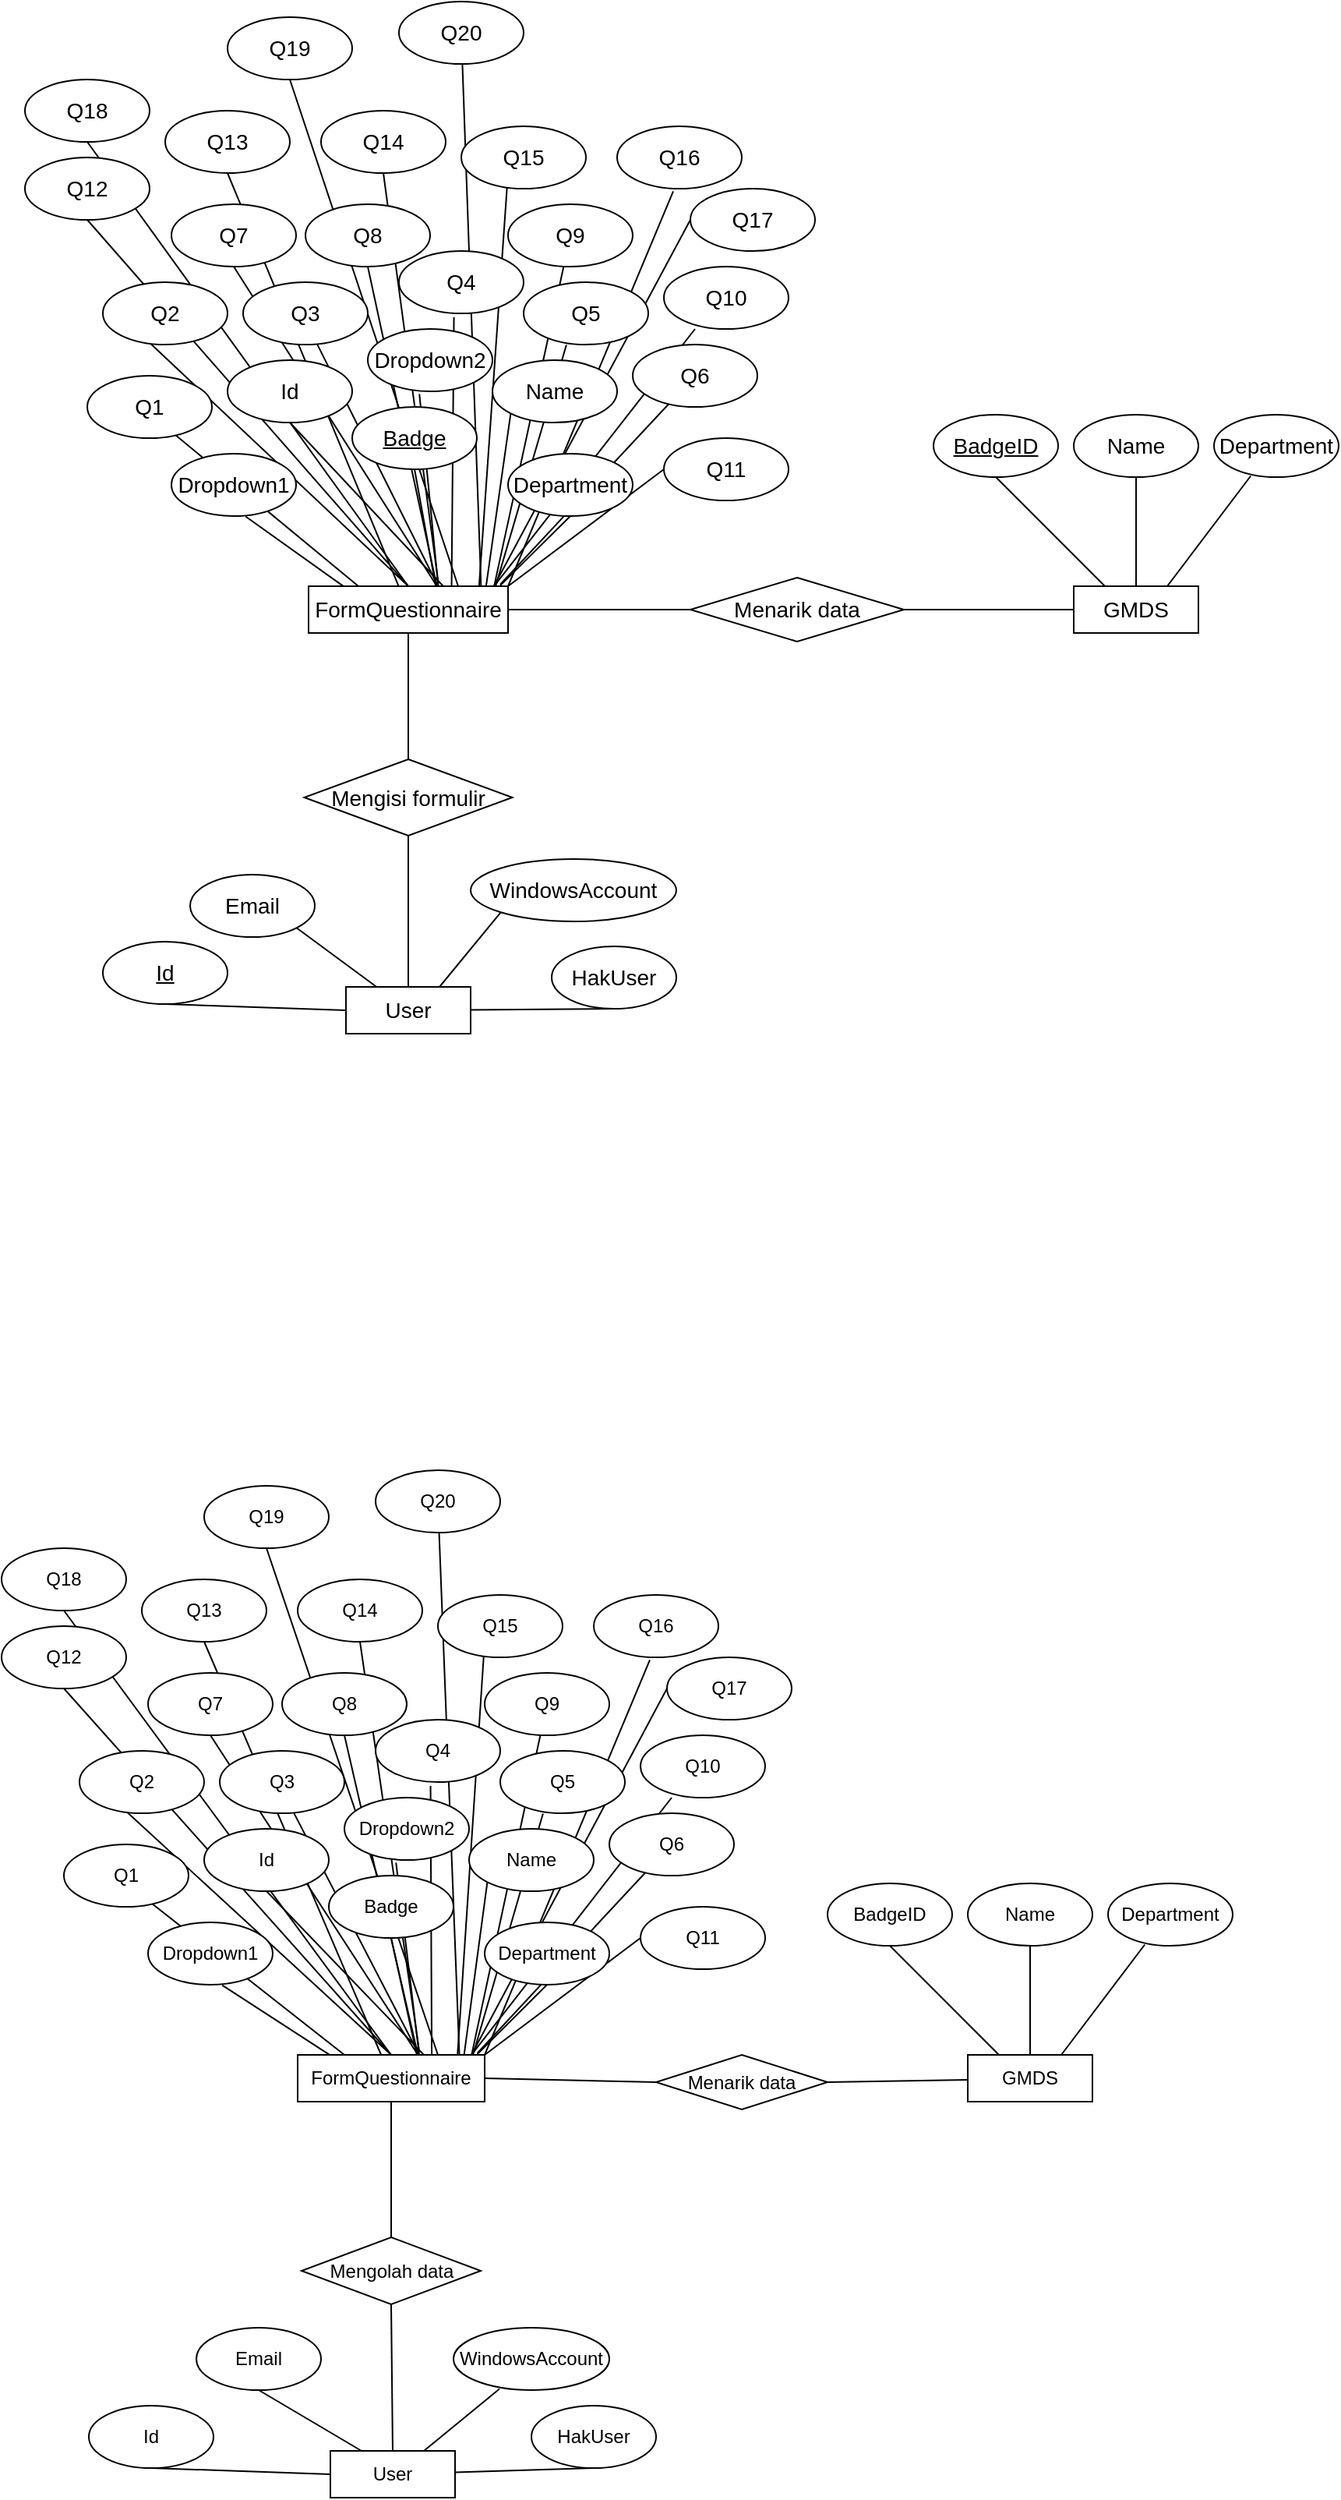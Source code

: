 <mxfile version="20.2.0" type="github"><diagram id="2BpuVQ9tPCK1gl49anqS" name="Page-1"><mxGraphModel dx="920" dy="764" grid="0" gridSize="10" guides="1" tooltips="1" connect="1" arrows="1" fold="1" page="0" pageScale="1" pageWidth="1169" pageHeight="827" background="#ffffff" math="0" shadow="0"><root><mxCell id="0"/><mxCell id="1" parent="0"/><mxCell id="6LsR8xv4Y1xSTp8uO4PH-28" value="Q9" style="ellipse;whiteSpace=wrap;html=1;fontSize=14;" parent="1" vertex="1"><mxGeometry x="470" y="250" width="80" height="40" as="geometry"/></mxCell><mxCell id="6LsR8xv4Y1xSTp8uO4PH-29" value="Q10" style="ellipse;whiteSpace=wrap;html=1;fontSize=14;" parent="1" vertex="1"><mxGeometry x="570" y="290" width="80" height="40" as="geometry"/></mxCell><mxCell id="6LsR8xv4Y1xSTp8uO4PH-30" value="Q13" style="ellipse;whiteSpace=wrap;html=1;fontSize=14;" parent="1" vertex="1"><mxGeometry x="250" y="190" width="80" height="40" as="geometry"/></mxCell><mxCell id="6LsR8xv4Y1xSTp8uO4PH-31" value="Q14" style="ellipse;whiteSpace=wrap;html=1;fontSize=14;" parent="1" vertex="1"><mxGeometry x="350" y="190" width="80" height="40" as="geometry"/></mxCell><mxCell id="6LsR8xv4Y1xSTp8uO4PH-32" value="Q17" style="ellipse;whiteSpace=wrap;html=1;fontSize=14;" parent="1" vertex="1"><mxGeometry x="587" y="240" width="80" height="40" as="geometry"/></mxCell><mxCell id="6LsR8xv4Y1xSTp8uO4PH-33" value="Q18" style="ellipse;whiteSpace=wrap;html=1;fontSize=14;" parent="1" vertex="1"><mxGeometry x="160" y="170" width="80" height="40" as="geometry"/></mxCell><mxCell id="6LsR8xv4Y1xSTp8uO4PH-35" value="Q16" style="ellipse;whiteSpace=wrap;html=1;fontSize=14;" parent="1" vertex="1"><mxGeometry x="540" y="200" width="80" height="40" as="geometry"/></mxCell><mxCell id="6LsR8xv4Y1xSTp8uO4PH-36" value="Q11" style="ellipse;whiteSpace=wrap;html=1;fontSize=14;" parent="1" vertex="1"><mxGeometry x="570" y="400" width="80" height="40" as="geometry"/></mxCell><mxCell id="6LsR8xv4Y1xSTp8uO4PH-38" value="Q19" style="ellipse;whiteSpace=wrap;html=1;fontSize=14;" parent="1" vertex="1"><mxGeometry x="290" y="130" width="80" height="40" as="geometry"/></mxCell><mxCell id="6LsR8xv4Y1xSTp8uO4PH-39" value="Q20" style="ellipse;whiteSpace=wrap;html=1;fontSize=14;" parent="1" vertex="1"><mxGeometry x="400" y="120" width="80" height="40" as="geometry"/></mxCell><mxCell id="6LsR8xv4Y1xSTp8uO4PH-1" value="GMDS" style="rounded=0;whiteSpace=wrap;html=1;fontSize=14;" parent="1" vertex="1"><mxGeometry x="833" y="495" width="80" height="30" as="geometry"/></mxCell><mxCell id="6LsR8xv4Y1xSTp8uO4PH-3" value="Name" style="ellipse;whiteSpace=wrap;html=1;fontSize=14;" parent="1" vertex="1"><mxGeometry x="833" y="385" width="80" height="40" as="geometry"/></mxCell><mxCell id="6LsR8xv4Y1xSTp8uO4PH-46" value="" style="endArrow=none;html=1;rounded=0;exitX=0.25;exitY=0;exitDx=0;exitDy=0;entryX=0.5;entryY=1;entryDx=0;entryDy=0;fontSize=14;" parent="1" source="6LsR8xv4Y1xSTp8uO4PH-1" target="6LsR8xv4Y1xSTp8uO4PH-2" edge="1"><mxGeometry width="50" height="50" relative="1" as="geometry"><mxPoint x="973" y="645" as="sourcePoint"/><mxPoint x="1023" y="595" as="targetPoint"/></mxGeometry></mxCell><mxCell id="6LsR8xv4Y1xSTp8uO4PH-47" value="" style="endArrow=none;html=1;rounded=0;exitX=0.5;exitY=0;exitDx=0;exitDy=0;fontSize=14;entryX=0.5;entryY=1;entryDx=0;entryDy=0;" parent="1" source="6LsR8xv4Y1xSTp8uO4PH-1" edge="1" target="6LsR8xv4Y1xSTp8uO4PH-3"><mxGeometry width="50" height="50" relative="1" as="geometry"><mxPoint x="863" y="505.0" as="sourcePoint"/><mxPoint x="873" y="425" as="targetPoint"/></mxGeometry></mxCell><mxCell id="6LsR8xv4Y1xSTp8uO4PH-48" value="" style="endArrow=none;html=1;rounded=0;entryX=0.295;entryY=0.981;entryDx=0;entryDy=0;entryPerimeter=0;exitX=0.75;exitY=0;exitDx=0;exitDy=0;fontSize=14;" parent="1" source="6LsR8xv4Y1xSTp8uO4PH-1" target="6LsR8xv4Y1xSTp8uO4PH-4" edge="1"><mxGeometry width="50" height="50" relative="1" as="geometry"><mxPoint x="903" y="475" as="sourcePoint"/><mxPoint x="883" y="435.0" as="targetPoint"/></mxGeometry></mxCell><mxCell id="6LsR8xv4Y1xSTp8uO4PH-4" value="Department" style="ellipse;whiteSpace=wrap;html=1;fontSize=14;" parent="1" vertex="1"><mxGeometry x="923" y="385" width="80" height="40" as="geometry"/></mxCell><mxCell id="6LsR8xv4Y1xSTp8uO4PH-2" value="BadgeID" style="ellipse;whiteSpace=wrap;html=1;fontStyle=4;fontSize=14;" parent="1" vertex="1"><mxGeometry x="743" y="385" width="80" height="40" as="geometry"/></mxCell><mxCell id="6LsR8xv4Y1xSTp8uO4PH-51" value="" style="endArrow=none;html=1;rounded=0;exitX=0.193;exitY=0.057;exitDx=0;exitDy=0;entryX=0.595;entryY=1.007;entryDx=0;entryDy=0;exitPerimeter=0;entryPerimeter=0;fontSize=14;" parent="1" source="6LsR8xv4Y1xSTp8uO4PH-10" target="6LsR8xv4Y1xSTp8uO4PH-18" edge="1"><mxGeometry width="50" height="50" relative="1" as="geometry"><mxPoint x="310" y="510" as="sourcePoint"/><mxPoint x="310" y="440" as="targetPoint"/></mxGeometry></mxCell><mxCell id="6LsR8xv4Y1xSTp8uO4PH-52" value="" style="endArrow=none;html=1;rounded=0;exitX=0.25;exitY=0;exitDx=0;exitDy=0;entryX=0.709;entryY=0.954;entryDx=0;entryDy=0;entryPerimeter=0;fontSize=14;" parent="1" source="6LsR8xv4Y1xSTp8uO4PH-10" target="6LsR8xv4Y1xSTp8uO4PH-20" edge="1"><mxGeometry width="50" height="50" relative="1" as="geometry"><mxPoint x="330" y="512.5" as="sourcePoint"/><mxPoint x="304" y="460" as="targetPoint"/></mxGeometry></mxCell><mxCell id="6LsR8xv4Y1xSTp8uO4PH-53" value="" style="endArrow=none;html=1;rounded=0;exitX=0.5;exitY=0;exitDx=0;exitDy=0;entryX=0.384;entryY=0.987;entryDx=0;entryDy=0;entryPerimeter=0;fontSize=14;" parent="1" source="6LsR8xv4Y1xSTp8uO4PH-10" target="6LsR8xv4Y1xSTp8uO4PH-21" edge="1"><mxGeometry width="50" height="50" relative="1" as="geometry"><mxPoint x="360" y="505" as="sourcePoint"/><mxPoint x="170" y="340" as="targetPoint"/></mxGeometry></mxCell><mxCell id="6LsR8xv4Y1xSTp8uO4PH-54" value="" style="endArrow=none;html=1;rounded=0;exitX=0.5;exitY=0;exitDx=0;exitDy=0;entryX=0.5;entryY=1;entryDx=0;entryDy=0;fontSize=14;" parent="1" source="6LsR8xv4Y1xSTp8uO4PH-10" target="6LsR8xv4Y1xSTp8uO4PH-40" edge="1"><mxGeometry width="50" height="50" relative="1" as="geometry"><mxPoint x="390" y="505" as="sourcePoint"/><mxPoint x="269.52" y="355.76" as="targetPoint"/></mxGeometry></mxCell><mxCell id="6LsR8xv4Y1xSTp8uO4PH-55" value="" style="endArrow=none;html=1;rounded=0;exitX=0.5;exitY=0;exitDx=0;exitDy=0;entryX=0.5;entryY=1;entryDx=0;entryDy=0;fontSize=14;" parent="1" source="6LsR8xv4Y1xSTp8uO4PH-10" target="6LsR8xv4Y1xSTp8uO4PH-33" edge="1"><mxGeometry width="50" height="50" relative="1" as="geometry"><mxPoint x="390" y="505" as="sourcePoint"/><mxPoint x="210" y="270" as="targetPoint"/></mxGeometry></mxCell><mxCell id="6LsR8xv4Y1xSTp8uO4PH-56" value="" style="endArrow=none;html=1;rounded=0;entryX=0.5;entryY=1;entryDx=0;entryDy=0;exitX=0.679;exitY=0.017;exitDx=0;exitDy=0;exitPerimeter=0;fontSize=14;" parent="1" source="6LsR8xv4Y1xSTp8uO4PH-10" target="6LsR8xv4Y1xSTp8uO4PH-17" edge="1"><mxGeometry width="50" height="50" relative="1" as="geometry"><mxPoint x="400" y="510" as="sourcePoint"/><mxPoint x="220" y="280" as="targetPoint"/></mxGeometry></mxCell><mxCell id="6LsR8xv4Y1xSTp8uO4PH-57" value="" style="endArrow=none;html=1;rounded=0;entryX=0.5;entryY=1;entryDx=0;entryDy=0;exitX=0.644;exitY=0.005;exitDx=0;exitDy=0;exitPerimeter=0;fontSize=14;" parent="1" source="6LsR8xv4Y1xSTp8uO4PH-10" target="6LsR8xv4Y1xSTp8uO4PH-24" edge="1"><mxGeometry width="50" height="50" relative="1" as="geometry"><mxPoint x="409.44" y="504.49" as="sourcePoint"/><mxPoint x="340" y="400" as="targetPoint"/></mxGeometry></mxCell><mxCell id="6LsR8xv4Y1xSTp8uO4PH-58" value="" style="endArrow=none;html=1;rounded=0;entryX=0.5;entryY=1;entryDx=0;entryDy=0;fontSize=14;" parent="1" source="6LsR8xv4Y1xSTp8uO4PH-10" target="6LsR8xv4Y1xSTp8uO4PH-30" edge="1"><mxGeometry width="50" height="50" relative="1" as="geometry"><mxPoint x="430" y="450" as="sourcePoint"/><mxPoint x="304" y="300" as="targetPoint"/></mxGeometry></mxCell><mxCell id="6LsR8xv4Y1xSTp8uO4PH-59" value="" style="endArrow=none;html=1;rounded=0;entryX=0.593;entryY=0.989;entryDx=0;entryDy=0;exitX=0.645;exitY=-0.038;exitDx=0;exitDy=0;exitPerimeter=0;entryPerimeter=0;fontSize=14;" parent="1" source="6LsR8xv4Y1xSTp8uO4PH-10" target="6LsR8xv4Y1xSTp8uO4PH-22" edge="1"><mxGeometry width="50" height="50" relative="1" as="geometry"><mxPoint x="407.28" y="505.15" as="sourcePoint"/><mxPoint x="304.0" y="300" as="targetPoint"/></mxGeometry></mxCell><mxCell id="6LsR8xv4Y1xSTp8uO4PH-60" value="" style="endArrow=none;html=1;rounded=0;entryX=0.5;entryY=1;entryDx=0;entryDy=0;exitX=0.639;exitY=0.033;exitDx=0;exitDy=0;exitPerimeter=0;fontSize=14;" parent="1" source="6LsR8xv4Y1xSTp8uO4PH-10" target="6LsR8xv4Y1xSTp8uO4PH-11" edge="1"><mxGeometry width="50" height="50" relative="1" as="geometry"><mxPoint x="417.28" y="515.15" as="sourcePoint"/><mxPoint x="314.0" y="310" as="targetPoint"/></mxGeometry></mxCell><mxCell id="6LsR8xv4Y1xSTp8uO4PH-61" value="" style="endArrow=none;html=1;rounded=0;entryX=0.414;entryY=1.043;entryDx=0;entryDy=0;exitX=0.651;exitY=0.033;exitDx=0;exitDy=0;exitPerimeter=0;entryPerimeter=0;fontSize=14;" parent="1" source="6LsR8xv4Y1xSTp8uO4PH-10" target="6LsR8xv4Y1xSTp8uO4PH-19" edge="1"><mxGeometry width="50" height="50" relative="1" as="geometry"><mxPoint x="406.68" y="505.99" as="sourcePoint"/><mxPoint x="420" y="430" as="targetPoint"/></mxGeometry></mxCell><mxCell id="6LsR8xv4Y1xSTp8uO4PH-62" value="" style="endArrow=none;html=1;rounded=0;entryX=0.5;entryY=1;entryDx=0;entryDy=0;exitX=0.645;exitY=0.033;exitDx=0;exitDy=0;exitPerimeter=0;fontSize=14;" parent="1" source="6LsR8xv4Y1xSTp8uO4PH-10" target="6LsR8xv4Y1xSTp8uO4PH-25" edge="1"><mxGeometry width="50" height="50" relative="1" as="geometry"><mxPoint x="408.12" y="505.99" as="sourcePoint"/><mxPoint x="423.12" y="381.72" as="targetPoint"/></mxGeometry></mxCell><mxCell id="6LsR8xv4Y1xSTp8uO4PH-63" value="" style="endArrow=none;html=1;rounded=0;entryX=0.5;entryY=1;entryDx=0;entryDy=0;exitX=0.651;exitY=-0.062;exitDx=0;exitDy=0;exitPerimeter=0;fontSize=14;" parent="1" source="6LsR8xv4Y1xSTp8uO4PH-10" target="6LsR8xv4Y1xSTp8uO4PH-31" edge="1"><mxGeometry width="50" height="50" relative="1" as="geometry"><mxPoint x="418.12" y="515.99" as="sourcePoint"/><mxPoint x="433.12" y="391.72" as="targetPoint"/></mxGeometry></mxCell><mxCell id="6LsR8xv4Y1xSTp8uO4PH-64" value="" style="endArrow=none;html=1;rounded=0;entryX=0.5;entryY=1;entryDx=0;entryDy=0;exitX=0.75;exitY=0;exitDx=0;exitDy=0;fontSize=14;" parent="1" source="6LsR8xv4Y1xSTp8uO4PH-10" target="6LsR8xv4Y1xSTp8uO4PH-38" edge="1"><mxGeometry width="50" height="50" relative="1" as="geometry"><mxPoint x="428.12" y="525.99" as="sourcePoint"/><mxPoint x="443.12" y="401.72" as="targetPoint"/></mxGeometry></mxCell><mxCell id="6LsR8xv4Y1xSTp8uO4PH-65" value="" style="endArrow=none;html=1;rounded=0;entryX=0.441;entryY=1.061;entryDx=0;entryDy=0;exitX=0.717;exitY=0.033;exitDx=0;exitDy=0;exitPerimeter=0;entryPerimeter=0;fontSize=14;" parent="1" source="6LsR8xv4Y1xSTp8uO4PH-10" target="6LsR8xv4Y1xSTp8uO4PH-23" edge="1"><mxGeometry width="50" height="50" relative="1" as="geometry"><mxPoint x="438.12" y="535.99" as="sourcePoint"/><mxPoint x="453.12" y="411.72" as="targetPoint"/></mxGeometry></mxCell><mxCell id="6LsR8xv4Y1xSTp8uO4PH-66" value="" style="endArrow=none;html=1;rounded=0;exitX=0.865;exitY=0.033;exitDx=0;exitDy=0;exitPerimeter=0;fontSize=14;" parent="1" source="6LsR8xv4Y1xSTp8uO4PH-10" target="6LsR8xv4Y1xSTp8uO4PH-39" edge="1"><mxGeometry width="50" height="50" relative="1" as="geometry"><mxPoint x="448.12" y="545.99" as="sourcePoint"/><mxPoint x="440" y="160" as="targetPoint"/></mxGeometry></mxCell><mxCell id="6LsR8xv4Y1xSTp8uO4PH-67" value="" style="endArrow=none;html=1;rounded=0;exitX=0.854;exitY=0.057;exitDx=0;exitDy=0;exitPerimeter=0;fontSize=14;" parent="1" source="6LsR8xv4Y1xSTp8uO4PH-10" edge="1"><mxGeometry width="50" height="50" relative="1" as="geometry"><mxPoint x="458.12" y="555.99" as="sourcePoint"/><mxPoint x="470" y="230" as="targetPoint"/></mxGeometry></mxCell><mxCell id="6LsR8xv4Y1xSTp8uO4PH-68" value="" style="endArrow=none;html=1;rounded=0;exitX=0.931;exitY=-0.014;exitDx=0;exitDy=0;exitPerimeter=0;fontSize=14;" parent="1" source="6LsR8xv4Y1xSTp8uO4PH-10" target="6LsR8xv4Y1xSTp8uO4PH-28" edge="1"><mxGeometry width="50" height="50" relative="1" as="geometry"><mxPoint x="468.12" y="565.99" as="sourcePoint"/><mxPoint x="483.12" y="441.72" as="targetPoint"/></mxGeometry></mxCell><mxCell id="6LsR8xv4Y1xSTp8uO4PH-69" value="" style="endArrow=none;html=1;rounded=0;entryX=0.343;entryY=1.007;entryDx=0;entryDy=0;exitX=0.937;exitY=0.01;exitDx=0;exitDy=0;exitPerimeter=0;entryPerimeter=0;fontSize=14;" parent="1" source="6LsR8xv4Y1xSTp8uO4PH-10" target="6LsR8xv4Y1xSTp8uO4PH-26" edge="1"><mxGeometry width="50" height="50" relative="1" as="geometry"><mxPoint x="478.12" y="575.99" as="sourcePoint"/><mxPoint x="493.12" y="451.72" as="targetPoint"/></mxGeometry></mxCell><mxCell id="6LsR8xv4Y1xSTp8uO4PH-70" value="" style="endArrow=none;html=1;rounded=0;exitX=0.889;exitY=0.033;exitDx=0;exitDy=0;exitPerimeter=0;entryX=0;entryY=1;entryDx=0;entryDy=0;fontSize=14;" parent="1" source="6LsR8xv4Y1xSTp8uO4PH-10" target="6LsR8xv4Y1xSTp8uO4PH-12" edge="1"><mxGeometry width="50" height="50" relative="1" as="geometry"><mxPoint x="488.12" y="585.99" as="sourcePoint"/><mxPoint x="480" y="384" as="targetPoint"/></mxGeometry></mxCell><mxCell id="6LsR8xv4Y1xSTp8uO4PH-71" value="" style="endArrow=none;html=1;rounded=0;entryX=0.5;entryY=1;entryDx=0;entryDy=0;exitX=0.961;exitY=-0.014;exitDx=0;exitDy=0;exitPerimeter=0;fontSize=14;" parent="1" source="6LsR8xv4Y1xSTp8uO4PH-10" target="6LsR8xv4Y1xSTp8uO4PH-13" edge="1"><mxGeometry width="50" height="50" relative="1" as="geometry"><mxPoint x="498.12" y="595.99" as="sourcePoint"/><mxPoint x="513.12" y="471.72" as="targetPoint"/></mxGeometry></mxCell><mxCell id="6LsR8xv4Y1xSTp8uO4PH-72" value="" style="endArrow=none;html=1;rounded=0;entryX=0;entryY=0.5;entryDx=0;entryDy=0;exitX=1;exitY=0;exitDx=0;exitDy=0;fontSize=14;" parent="1" source="6LsR8xv4Y1xSTp8uO4PH-10" target="6LsR8xv4Y1xSTp8uO4PH-36" edge="1"><mxGeometry width="50" height="50" relative="1" as="geometry"><mxPoint x="508.12" y="605.99" as="sourcePoint"/><mxPoint x="523.12" y="481.72" as="targetPoint"/></mxGeometry></mxCell><mxCell id="6LsR8xv4Y1xSTp8uO4PH-73" value="" style="endArrow=none;html=1;rounded=0;exitX=0.961;exitY=-0.038;exitDx=0;exitDy=0;exitPerimeter=0;fontSize=14;" parent="1" source="6LsR8xv4Y1xSTp8uO4PH-10" target="6LsR8xv4Y1xSTp8uO4PH-27" edge="1"><mxGeometry width="50" height="50" relative="1" as="geometry"><mxPoint x="518.12" y="615.99" as="sourcePoint"/><mxPoint x="533.12" y="491.72" as="targetPoint"/></mxGeometry></mxCell><mxCell id="6LsR8xv4Y1xSTp8uO4PH-74" value="" style="endArrow=none;html=1;rounded=0;entryX=0.45;entryY=1.043;entryDx=0;entryDy=0;exitX=1;exitY=0;exitDx=0;exitDy=0;entryPerimeter=0;fontSize=14;" parent="1" source="6LsR8xv4Y1xSTp8uO4PH-10" target="6LsR8xv4Y1xSTp8uO4PH-35" edge="1"><mxGeometry width="50" height="50" relative="1" as="geometry"><mxPoint x="528.12" y="625.99" as="sourcePoint"/><mxPoint x="543.12" y="501.72" as="targetPoint"/></mxGeometry></mxCell><mxCell id="6LsR8xv4Y1xSTp8uO4PH-75" value="" style="endArrow=none;html=1;rounded=0;entryX=0.25;entryY=1;entryDx=0;entryDy=0;exitX=0.937;exitY=-0.038;exitDx=0;exitDy=0;entryPerimeter=0;exitPerimeter=0;fontSize=14;" parent="1" source="6LsR8xv4Y1xSTp8uO4PH-10" target="6LsR8xv4Y1xSTp8uO4PH-29" edge="1"><mxGeometry width="50" height="50" relative="1" as="geometry"><mxPoint x="450" y="505" as="sourcePoint"/><mxPoint x="580.0" y="430" as="targetPoint"/></mxGeometry></mxCell><mxCell id="6LsR8xv4Y1xSTp8uO4PH-76" value="" style="endArrow=none;html=1;rounded=0;entryX=0;entryY=0.5;entryDx=0;entryDy=0;exitX=0.925;exitY=0.033;exitDx=0;exitDy=0;exitPerimeter=0;fontSize=14;" parent="1" source="6LsR8xv4Y1xSTp8uO4PH-10" target="6LsR8xv4Y1xSTp8uO4PH-32" edge="1"><mxGeometry width="50" height="50" relative="1" as="geometry"><mxPoint x="460" y="515" as="sourcePoint"/><mxPoint x="590.0" y="440" as="targetPoint"/></mxGeometry></mxCell><mxCell id="6LsR8xv4Y1xSTp8uO4PH-18" value="Dropdown1" style="ellipse;whiteSpace=wrap;html=1;fontSize=14;" parent="1" vertex="1"><mxGeometry x="254" y="410" width="80" height="40" as="geometry"/></mxCell><mxCell id="6LsR8xv4Y1xSTp8uO4PH-20" value="Q1" style="ellipse;whiteSpace=wrap;html=1;fontSize=14;" parent="1" vertex="1"><mxGeometry x="200" y="360" width="80" height="40" as="geometry"/></mxCell><mxCell id="6LsR8xv4Y1xSTp8uO4PH-21" value="Q2" style="ellipse;whiteSpace=wrap;html=1;fontSize=14;" parent="1" vertex="1"><mxGeometry x="210" y="300" width="80" height="40" as="geometry"/></mxCell><mxCell id="6LsR8xv4Y1xSTp8uO4PH-40" value="Q12" style="ellipse;whiteSpace=wrap;html=1;fontSize=14;" parent="1" vertex="1"><mxGeometry x="160" y="220" width="80" height="40" as="geometry"/></mxCell><mxCell id="6LsR8xv4Y1xSTp8uO4PH-24" value="Q7" style="ellipse;whiteSpace=wrap;html=1;fontSize=14;" parent="1" vertex="1"><mxGeometry x="254" y="250" width="80" height="40" as="geometry"/></mxCell><mxCell id="6LsR8xv4Y1xSTp8uO4PH-22" value="Q3" style="ellipse;whiteSpace=wrap;html=1;fontSize=14;" parent="1" vertex="1"><mxGeometry x="300" y="300" width="80" height="40" as="geometry"/></mxCell><mxCell id="6LsR8xv4Y1xSTp8uO4PH-17" value="Id" style="ellipse;whiteSpace=wrap;html=1;fontSize=14;" parent="1" vertex="1"><mxGeometry x="290" y="350" width="80" height="40" as="geometry"/></mxCell><mxCell id="6LsR8xv4Y1xSTp8uO4PH-25" value="Q8" style="ellipse;whiteSpace=wrap;html=1;fontSize=14;" parent="1" vertex="1"><mxGeometry x="340" y="250" width="80" height="40" as="geometry"/></mxCell><mxCell id="6LsR8xv4Y1xSTp8uO4PH-19" value="Dropdown2" style="ellipse;whiteSpace=wrap;html=1;fontSize=14;" parent="1" vertex="1"><mxGeometry x="380" y="330" width="80" height="40" as="geometry"/></mxCell><mxCell id="6LsR8xv4Y1xSTp8uO4PH-11" value="Badge" style="ellipse;whiteSpace=wrap;html=1;fontStyle=4;fontSize=14;" parent="1" vertex="1"><mxGeometry x="370" y="380" width="80" height="40" as="geometry"/></mxCell><mxCell id="6LsR8xv4Y1xSTp8uO4PH-23" value="Q4" style="ellipse;whiteSpace=wrap;html=1;fontSize=14;" parent="1" vertex="1"><mxGeometry x="400" y="280" width="80" height="40" as="geometry"/></mxCell><mxCell id="6LsR8xv4Y1xSTp8uO4PH-12" value="Name" style="ellipse;whiteSpace=wrap;html=1;fontSize=14;" parent="1" vertex="1"><mxGeometry x="460" y="350" width="80" height="40" as="geometry"/></mxCell><mxCell id="6LsR8xv4Y1xSTp8uO4PH-13" value="Department" style="ellipse;whiteSpace=wrap;html=1;fontSize=14;" parent="1" vertex="1"><mxGeometry x="470" y="410" width="80" height="40" as="geometry"/></mxCell><mxCell id="6LsR8xv4Y1xSTp8uO4PH-26" value="Q5" style="ellipse;whiteSpace=wrap;html=1;fontSize=14;" parent="1" vertex="1"><mxGeometry x="480" y="300" width="80" height="40" as="geometry"/></mxCell><mxCell id="6LsR8xv4Y1xSTp8uO4PH-27" value="Q6" style="ellipse;whiteSpace=wrap;html=1;fontSize=14;" parent="1" vertex="1"><mxGeometry x="550" y="340" width="80" height="40" as="geometry"/></mxCell><mxCell id="6LsR8xv4Y1xSTp8uO4PH-10" value="FormQuestionnaire" style="rounded=0;whiteSpace=wrap;html=1;fontSize=14;" parent="1" vertex="1"><mxGeometry x="342" y="495" width="128" height="30" as="geometry"/></mxCell><mxCell id="6LsR8xv4Y1xSTp8uO4PH-77" value="User" style="rounded=0;whiteSpace=wrap;html=1;fontSize=14;" parent="1" vertex="1"><mxGeometry x="366" y="752" width="80" height="30" as="geometry"/></mxCell><mxCell id="6LsR8xv4Y1xSTp8uO4PH-78" value="Email" style="ellipse;whiteSpace=wrap;html=1;fontSize=14;" parent="1" vertex="1"><mxGeometry x="266" y="680" width="80" height="40" as="geometry"/></mxCell><mxCell id="6LsR8xv4Y1xSTp8uO4PH-79" value="" style="endArrow=none;html=1;rounded=0;exitX=0;exitY=0.5;exitDx=0;exitDy=0;entryX=0.5;entryY=1;entryDx=0;entryDy=0;fontSize=14;" parent="1" source="6LsR8xv4Y1xSTp8uO4PH-77" target="6LsR8xv4Y1xSTp8uO4PH-83" edge="1"><mxGeometry width="50" height="50" relative="1" as="geometry"><mxPoint x="486" y="910" as="sourcePoint"/><mxPoint x="536" y="860" as="targetPoint"/></mxGeometry></mxCell><mxCell id="6LsR8xv4Y1xSTp8uO4PH-81" value="" style="endArrow=none;html=1;rounded=0;entryX=0;entryY=1;entryDx=0;entryDy=0;fontSize=14;exitX=0.75;exitY=0;exitDx=0;exitDy=0;" parent="1" source="6LsR8xv4Y1xSTp8uO4PH-77" target="6LsR8xv4Y1xSTp8uO4PH-82" edge="1"><mxGeometry width="50" height="50" relative="1" as="geometry"><mxPoint x="451" y="745" as="sourcePoint"/><mxPoint x="396" y="700.0" as="targetPoint"/></mxGeometry></mxCell><mxCell id="6LsR8xv4Y1xSTp8uO4PH-82" value="WindowsAccount" style="ellipse;whiteSpace=wrap;html=1;fontSize=14;" parent="1" vertex="1"><mxGeometry x="446" y="670" width="132" height="40" as="geometry"/></mxCell><mxCell id="6LsR8xv4Y1xSTp8uO4PH-83" value="Id" style="ellipse;whiteSpace=wrap;html=1;fontStyle=4;fontSize=14;" parent="1" vertex="1"><mxGeometry x="210" y="723" width="80" height="40" as="geometry"/></mxCell><mxCell id="6LsR8xv4Y1xSTp8uO4PH-84" value="" style="endArrow=none;html=1;rounded=0;entryX=0.5;entryY=1;entryDx=0;entryDy=0;fontSize=14;" parent="1" source="6LsR8xv4Y1xSTp8uO4PH-77" target="6LsR8xv4Y1xSTp8uO4PH-85" edge="1"><mxGeometry width="50" height="50" relative="1" as="geometry"><mxPoint x="416" y="760" as="sourcePoint"/><mxPoint x="496" y="910" as="targetPoint"/></mxGeometry></mxCell><mxCell id="6LsR8xv4Y1xSTp8uO4PH-85" value="HakUser" style="ellipse;whiteSpace=wrap;html=1;fontSize=14;" parent="1" vertex="1"><mxGeometry x="498" y="726" width="80" height="40" as="geometry"/></mxCell><mxCell id="6LsR8xv4Y1xSTp8uO4PH-87" value="" style="endArrow=none;html=1;rounded=0;entryX=0;entryY=0.5;entryDx=0;entryDy=0;exitX=1;exitY=0.5;exitDx=0;exitDy=0;fontSize=14;" parent="1" source="6LsR8xv4Y1xSTp8uO4PH-10" target="6LsR8xv4Y1xSTp8uO4PH-88" edge="1"><mxGeometry width="50" height="50" relative="1" as="geometry"><mxPoint x="470" y="515" as="sourcePoint"/><mxPoint x="600" y="505" as="targetPoint"/></mxGeometry></mxCell><mxCell id="6LsR8xv4Y1xSTp8uO4PH-88" value="Menarik data" style="rhombus;whiteSpace=wrap;html=1;fontSize=14;" parent="1" vertex="1"><mxGeometry x="587" y="489.5" width="137" height="41" as="geometry"/></mxCell><mxCell id="6LsR8xv4Y1xSTp8uO4PH-90" value="Mengisi formulir" style="rhombus;whiteSpace=wrap;html=1;fontSize=14;" parent="1" vertex="1"><mxGeometry x="339.25" y="606" width="133.5" height="49" as="geometry"/></mxCell><mxCell id="6LsR8xv4Y1xSTp8uO4PH-94" value="" style="endArrow=none;html=1;rounded=0;entryX=0.5;entryY=1;entryDx=0;entryDy=0;fontSize=14;exitX=0.5;exitY=0;exitDx=0;exitDy=0;" parent="1" source="6LsR8xv4Y1xSTp8uO4PH-77" target="6LsR8xv4Y1xSTp8uO4PH-90" edge="1"><mxGeometry width="50" height="50" relative="1" as="geometry"><mxPoint x="409" y="729" as="sourcePoint"/><mxPoint x="590" y="390" as="targetPoint"/></mxGeometry></mxCell><mxCell id="6LsR8xv4Y1xSTp8uO4PH-99" value="" style="endArrow=none;html=1;rounded=0;entryX=0.5;entryY=1;entryDx=0;entryDy=0;fontSize=14;" parent="1" source="6LsR8xv4Y1xSTp8uO4PH-90" target="6LsR8xv4Y1xSTp8uO4PH-10" edge="1"><mxGeometry width="50" height="50" relative="1" as="geometry"><mxPoint x="420" y="760" as="sourcePoint"/><mxPoint x="420" y="640" as="targetPoint"/></mxGeometry></mxCell><mxCell id="6LsR8xv4Y1xSTp8uO4PH-34" value="Q15" style="ellipse;whiteSpace=wrap;html=1;fontSize=14;" parent="1" vertex="1"><mxGeometry x="440" y="200" width="80" height="40" as="geometry"/></mxCell><mxCell id="vxe9Pf3EhHQiJG2KMXCm-1" value="Q9" style="ellipse;whiteSpace=wrap;html=1;" vertex="1" parent="1"><mxGeometry x="455" y="1192" width="80" height="40" as="geometry"/></mxCell><mxCell id="vxe9Pf3EhHQiJG2KMXCm-2" value="Q10" style="ellipse;whiteSpace=wrap;html=1;" vertex="1" parent="1"><mxGeometry x="555" y="1232" width="80" height="40" as="geometry"/></mxCell><mxCell id="vxe9Pf3EhHQiJG2KMXCm-3" value="Q13" style="ellipse;whiteSpace=wrap;html=1;" vertex="1" parent="1"><mxGeometry x="235" y="1132" width="80" height="40" as="geometry"/></mxCell><mxCell id="vxe9Pf3EhHQiJG2KMXCm-4" value="Q14" style="ellipse;whiteSpace=wrap;html=1;" vertex="1" parent="1"><mxGeometry x="335" y="1132" width="80" height="40" as="geometry"/></mxCell><mxCell id="vxe9Pf3EhHQiJG2KMXCm-5" value="Q17" style="ellipse;whiteSpace=wrap;html=1;" vertex="1" parent="1"><mxGeometry x="572" y="1182" width="80" height="40" as="geometry"/></mxCell><mxCell id="vxe9Pf3EhHQiJG2KMXCm-6" value="Q18" style="ellipse;whiteSpace=wrap;html=1;" vertex="1" parent="1"><mxGeometry x="145" y="1112" width="80" height="40" as="geometry"/></mxCell><mxCell id="vxe9Pf3EhHQiJG2KMXCm-7" value="Q16" style="ellipse;whiteSpace=wrap;html=1;" vertex="1" parent="1"><mxGeometry x="525" y="1142" width="80" height="40" as="geometry"/></mxCell><mxCell id="vxe9Pf3EhHQiJG2KMXCm-8" value="Q11" style="ellipse;whiteSpace=wrap;html=1;" vertex="1" parent="1"><mxGeometry x="555" y="1342" width="80" height="40" as="geometry"/></mxCell><mxCell id="vxe9Pf3EhHQiJG2KMXCm-9" value="Q19" style="ellipse;whiteSpace=wrap;html=1;" vertex="1" parent="1"><mxGeometry x="275" y="1072" width="80" height="40" as="geometry"/></mxCell><mxCell id="vxe9Pf3EhHQiJG2KMXCm-10" value="Q20" style="ellipse;whiteSpace=wrap;html=1;" vertex="1" parent="1"><mxGeometry x="385" y="1062" width="80" height="40" as="geometry"/></mxCell><mxCell id="vxe9Pf3EhHQiJG2KMXCm-11" value="GMDS" style="rounded=0;whiteSpace=wrap;html=1;" vertex="1" parent="1"><mxGeometry x="765" y="1437" width="80" height="30" as="geometry"/></mxCell><mxCell id="vxe9Pf3EhHQiJG2KMXCm-12" value="Name" style="ellipse;whiteSpace=wrap;html=1;" vertex="1" parent="1"><mxGeometry x="765" y="1327" width="80" height="40" as="geometry"/></mxCell><mxCell id="vxe9Pf3EhHQiJG2KMXCm-13" value="" style="endArrow=none;html=1;rounded=0;exitX=0.25;exitY=0;exitDx=0;exitDy=0;entryX=0.5;entryY=1;entryDx=0;entryDy=0;" edge="1" parent="1" source="vxe9Pf3EhHQiJG2KMXCm-11" target="vxe9Pf3EhHQiJG2KMXCm-17"><mxGeometry width="50" height="50" relative="1" as="geometry"><mxPoint x="905" y="1587" as="sourcePoint"/><mxPoint x="955" y="1537" as="targetPoint"/></mxGeometry></mxCell><mxCell id="vxe9Pf3EhHQiJG2KMXCm-14" value="" style="endArrow=none;html=1;rounded=0;exitX=0.5;exitY=0;exitDx=0;exitDy=0;" edge="1" parent="1" source="vxe9Pf3EhHQiJG2KMXCm-11"><mxGeometry width="50" height="50" relative="1" as="geometry"><mxPoint x="795" y="1447" as="sourcePoint"/><mxPoint x="805" y="1367" as="targetPoint"/></mxGeometry></mxCell><mxCell id="vxe9Pf3EhHQiJG2KMXCm-15" value="" style="endArrow=none;html=1;rounded=0;entryX=0.295;entryY=0.981;entryDx=0;entryDy=0;entryPerimeter=0;exitX=0.75;exitY=0;exitDx=0;exitDy=0;" edge="1" parent="1" source="vxe9Pf3EhHQiJG2KMXCm-11" target="vxe9Pf3EhHQiJG2KMXCm-16"><mxGeometry width="50" height="50" relative="1" as="geometry"><mxPoint x="835" y="1417" as="sourcePoint"/><mxPoint x="815" y="1377" as="targetPoint"/></mxGeometry></mxCell><mxCell id="vxe9Pf3EhHQiJG2KMXCm-16" value="Department" style="ellipse;whiteSpace=wrap;html=1;" vertex="1" parent="1"><mxGeometry x="855" y="1327" width="80" height="40" as="geometry"/></mxCell><mxCell id="vxe9Pf3EhHQiJG2KMXCm-17" value="BadgeID" style="ellipse;whiteSpace=wrap;html=1;" vertex="1" parent="1"><mxGeometry x="675" y="1327" width="80" height="40" as="geometry"/></mxCell><mxCell id="vxe9Pf3EhHQiJG2KMXCm-18" value="" style="endArrow=none;html=1;rounded=0;exitX=0.193;exitY=0.057;exitDx=0;exitDy=0;entryX=0.595;entryY=1.007;entryDx=0;entryDy=0;exitPerimeter=0;entryPerimeter=0;" edge="1" parent="1" source="vxe9Pf3EhHQiJG2KMXCm-59" target="vxe9Pf3EhHQiJG2KMXCm-44"><mxGeometry width="50" height="50" relative="1" as="geometry"><mxPoint x="295" y="1452" as="sourcePoint"/><mxPoint x="295" y="1382" as="targetPoint"/></mxGeometry></mxCell><mxCell id="vxe9Pf3EhHQiJG2KMXCm-19" value="" style="endArrow=none;html=1;rounded=0;exitX=0.25;exitY=0;exitDx=0;exitDy=0;entryX=0.709;entryY=0.954;entryDx=0;entryDy=0;entryPerimeter=0;" edge="1" parent="1" source="vxe9Pf3EhHQiJG2KMXCm-59" target="vxe9Pf3EhHQiJG2KMXCm-45"><mxGeometry width="50" height="50" relative="1" as="geometry"><mxPoint x="315" y="1454.5" as="sourcePoint"/><mxPoint x="289" y="1402" as="targetPoint"/></mxGeometry></mxCell><mxCell id="vxe9Pf3EhHQiJG2KMXCm-20" value="" style="endArrow=none;html=1;rounded=0;exitX=0.5;exitY=0;exitDx=0;exitDy=0;entryX=0.384;entryY=0.987;entryDx=0;entryDy=0;entryPerimeter=0;" edge="1" parent="1" source="vxe9Pf3EhHQiJG2KMXCm-59" target="vxe9Pf3EhHQiJG2KMXCm-46"><mxGeometry width="50" height="50" relative="1" as="geometry"><mxPoint x="345" y="1447" as="sourcePoint"/><mxPoint x="155" y="1282" as="targetPoint"/></mxGeometry></mxCell><mxCell id="vxe9Pf3EhHQiJG2KMXCm-21" value="" style="endArrow=none;html=1;rounded=0;exitX=0.5;exitY=0;exitDx=0;exitDy=0;entryX=0.5;entryY=1;entryDx=0;entryDy=0;" edge="1" parent="1" source="vxe9Pf3EhHQiJG2KMXCm-59" target="vxe9Pf3EhHQiJG2KMXCm-47"><mxGeometry width="50" height="50" relative="1" as="geometry"><mxPoint x="375" y="1447" as="sourcePoint"/><mxPoint x="254.52" y="1297.76" as="targetPoint"/></mxGeometry></mxCell><mxCell id="vxe9Pf3EhHQiJG2KMXCm-22" value="" style="endArrow=none;html=1;rounded=0;exitX=0.5;exitY=0;exitDx=0;exitDy=0;entryX=0.5;entryY=1;entryDx=0;entryDy=0;" edge="1" parent="1" source="vxe9Pf3EhHQiJG2KMXCm-59" target="vxe9Pf3EhHQiJG2KMXCm-6"><mxGeometry width="50" height="50" relative="1" as="geometry"><mxPoint x="375" y="1447" as="sourcePoint"/><mxPoint x="195" y="1212" as="targetPoint"/></mxGeometry></mxCell><mxCell id="vxe9Pf3EhHQiJG2KMXCm-23" value="" style="endArrow=none;html=1;rounded=0;entryX=0.5;entryY=1;entryDx=0;entryDy=0;exitX=0.679;exitY=0.017;exitDx=0;exitDy=0;exitPerimeter=0;" edge="1" parent="1" source="vxe9Pf3EhHQiJG2KMXCm-59" target="vxe9Pf3EhHQiJG2KMXCm-50"><mxGeometry width="50" height="50" relative="1" as="geometry"><mxPoint x="385" y="1452" as="sourcePoint"/><mxPoint x="205" y="1222" as="targetPoint"/></mxGeometry></mxCell><mxCell id="vxe9Pf3EhHQiJG2KMXCm-24" value="" style="endArrow=none;html=1;rounded=0;entryX=0.5;entryY=1;entryDx=0;entryDy=0;exitX=0.644;exitY=0.005;exitDx=0;exitDy=0;exitPerimeter=0;" edge="1" parent="1" source="vxe9Pf3EhHQiJG2KMXCm-59" target="vxe9Pf3EhHQiJG2KMXCm-48"><mxGeometry width="50" height="50" relative="1" as="geometry"><mxPoint x="394.44" y="1446.49" as="sourcePoint"/><mxPoint x="325" y="1342" as="targetPoint"/></mxGeometry></mxCell><mxCell id="vxe9Pf3EhHQiJG2KMXCm-25" value="" style="endArrow=none;html=1;rounded=0;entryX=0.5;entryY=1;entryDx=0;entryDy=0;" edge="1" parent="1" source="vxe9Pf3EhHQiJG2KMXCm-59" target="vxe9Pf3EhHQiJG2KMXCm-3"><mxGeometry width="50" height="50" relative="1" as="geometry"><mxPoint x="415" y="1392" as="sourcePoint"/><mxPoint x="289" y="1242" as="targetPoint"/></mxGeometry></mxCell><mxCell id="vxe9Pf3EhHQiJG2KMXCm-26" value="" style="endArrow=none;html=1;rounded=0;entryX=0.593;entryY=0.989;entryDx=0;entryDy=0;exitX=0.645;exitY=-0.038;exitDx=0;exitDy=0;exitPerimeter=0;entryPerimeter=0;" edge="1" parent="1" source="vxe9Pf3EhHQiJG2KMXCm-59" target="vxe9Pf3EhHQiJG2KMXCm-49"><mxGeometry width="50" height="50" relative="1" as="geometry"><mxPoint x="392.28" y="1447.15" as="sourcePoint"/><mxPoint x="289.0" y="1242" as="targetPoint"/></mxGeometry></mxCell><mxCell id="vxe9Pf3EhHQiJG2KMXCm-27" value="" style="endArrow=none;html=1;rounded=0;entryX=0.5;entryY=1;entryDx=0;entryDy=0;exitX=0.639;exitY=0.033;exitDx=0;exitDy=0;exitPerimeter=0;" edge="1" parent="1" source="vxe9Pf3EhHQiJG2KMXCm-59" target="vxe9Pf3EhHQiJG2KMXCm-53"><mxGeometry width="50" height="50" relative="1" as="geometry"><mxPoint x="402.28" y="1457.15" as="sourcePoint"/><mxPoint x="299.0" y="1252" as="targetPoint"/></mxGeometry></mxCell><mxCell id="vxe9Pf3EhHQiJG2KMXCm-28" value="" style="endArrow=none;html=1;rounded=0;entryX=0.414;entryY=1.043;entryDx=0;entryDy=0;exitX=0.651;exitY=0.033;exitDx=0;exitDy=0;exitPerimeter=0;entryPerimeter=0;" edge="1" parent="1" source="vxe9Pf3EhHQiJG2KMXCm-59" target="vxe9Pf3EhHQiJG2KMXCm-52"><mxGeometry width="50" height="50" relative="1" as="geometry"><mxPoint x="391.68" y="1447.99" as="sourcePoint"/><mxPoint x="405" y="1372" as="targetPoint"/></mxGeometry></mxCell><mxCell id="vxe9Pf3EhHQiJG2KMXCm-29" value="" style="endArrow=none;html=1;rounded=0;entryX=0.5;entryY=1;entryDx=0;entryDy=0;exitX=0.645;exitY=0.033;exitDx=0;exitDy=0;exitPerimeter=0;" edge="1" parent="1" source="vxe9Pf3EhHQiJG2KMXCm-59" target="vxe9Pf3EhHQiJG2KMXCm-51"><mxGeometry width="50" height="50" relative="1" as="geometry"><mxPoint x="393.12" y="1447.99" as="sourcePoint"/><mxPoint x="408.12" y="1323.72" as="targetPoint"/></mxGeometry></mxCell><mxCell id="vxe9Pf3EhHQiJG2KMXCm-30" value="" style="endArrow=none;html=1;rounded=0;entryX=0.5;entryY=1;entryDx=0;entryDy=0;exitX=0.651;exitY=-0.062;exitDx=0;exitDy=0;exitPerimeter=0;" edge="1" parent="1" source="vxe9Pf3EhHQiJG2KMXCm-59" target="vxe9Pf3EhHQiJG2KMXCm-4"><mxGeometry width="50" height="50" relative="1" as="geometry"><mxPoint x="403.12" y="1457.99" as="sourcePoint"/><mxPoint x="418.12" y="1333.72" as="targetPoint"/></mxGeometry></mxCell><mxCell id="vxe9Pf3EhHQiJG2KMXCm-31" value="" style="endArrow=none;html=1;rounded=0;entryX=0.5;entryY=1;entryDx=0;entryDy=0;exitX=0.75;exitY=0;exitDx=0;exitDy=0;" edge="1" parent="1" source="vxe9Pf3EhHQiJG2KMXCm-59" target="vxe9Pf3EhHQiJG2KMXCm-9"><mxGeometry width="50" height="50" relative="1" as="geometry"><mxPoint x="413.12" y="1467.99" as="sourcePoint"/><mxPoint x="428.12" y="1343.72" as="targetPoint"/></mxGeometry></mxCell><mxCell id="vxe9Pf3EhHQiJG2KMXCm-32" value="" style="endArrow=none;html=1;rounded=0;entryX=0.441;entryY=1.061;entryDx=0;entryDy=0;exitX=0.717;exitY=0.033;exitDx=0;exitDy=0;exitPerimeter=0;entryPerimeter=0;" edge="1" parent="1" source="vxe9Pf3EhHQiJG2KMXCm-59" target="vxe9Pf3EhHQiJG2KMXCm-54"><mxGeometry width="50" height="50" relative="1" as="geometry"><mxPoint x="423.12" y="1477.99" as="sourcePoint"/><mxPoint x="438.12" y="1353.72" as="targetPoint"/></mxGeometry></mxCell><mxCell id="vxe9Pf3EhHQiJG2KMXCm-33" value="" style="endArrow=none;html=1;rounded=0;exitX=0.865;exitY=0.033;exitDx=0;exitDy=0;exitPerimeter=0;" edge="1" parent="1" source="vxe9Pf3EhHQiJG2KMXCm-59" target="vxe9Pf3EhHQiJG2KMXCm-10"><mxGeometry width="50" height="50" relative="1" as="geometry"><mxPoint x="433.12" y="1487.99" as="sourcePoint"/><mxPoint x="425" y="1102" as="targetPoint"/></mxGeometry></mxCell><mxCell id="vxe9Pf3EhHQiJG2KMXCm-34" value="" style="endArrow=none;html=1;rounded=0;exitX=0.854;exitY=0.057;exitDx=0;exitDy=0;exitPerimeter=0;" edge="1" parent="1" source="vxe9Pf3EhHQiJG2KMXCm-59"><mxGeometry width="50" height="50" relative="1" as="geometry"><mxPoint x="443.12" y="1497.99" as="sourcePoint"/><mxPoint x="455" y="1172" as="targetPoint"/></mxGeometry></mxCell><mxCell id="vxe9Pf3EhHQiJG2KMXCm-35" value="" style="endArrow=none;html=1;rounded=0;exitX=0.931;exitY=-0.014;exitDx=0;exitDy=0;exitPerimeter=0;" edge="1" parent="1" source="vxe9Pf3EhHQiJG2KMXCm-59" target="vxe9Pf3EhHQiJG2KMXCm-1"><mxGeometry width="50" height="50" relative="1" as="geometry"><mxPoint x="453.12" y="1507.99" as="sourcePoint"/><mxPoint x="468.12" y="1383.72" as="targetPoint"/></mxGeometry></mxCell><mxCell id="vxe9Pf3EhHQiJG2KMXCm-36" value="" style="endArrow=none;html=1;rounded=0;entryX=0.343;entryY=1.007;entryDx=0;entryDy=0;exitX=0.937;exitY=0.01;exitDx=0;exitDy=0;exitPerimeter=0;entryPerimeter=0;" edge="1" parent="1" source="vxe9Pf3EhHQiJG2KMXCm-59" target="vxe9Pf3EhHQiJG2KMXCm-57"><mxGeometry width="50" height="50" relative="1" as="geometry"><mxPoint x="463.12" y="1517.99" as="sourcePoint"/><mxPoint x="478.12" y="1393.72" as="targetPoint"/></mxGeometry></mxCell><mxCell id="vxe9Pf3EhHQiJG2KMXCm-37" value="" style="endArrow=none;html=1;rounded=0;exitX=0.889;exitY=0.033;exitDx=0;exitDy=0;exitPerimeter=0;entryX=0;entryY=1;entryDx=0;entryDy=0;" edge="1" parent="1" source="vxe9Pf3EhHQiJG2KMXCm-59" target="vxe9Pf3EhHQiJG2KMXCm-55"><mxGeometry width="50" height="50" relative="1" as="geometry"><mxPoint x="473.12" y="1527.99" as="sourcePoint"/><mxPoint x="465" y="1326" as="targetPoint"/></mxGeometry></mxCell><mxCell id="vxe9Pf3EhHQiJG2KMXCm-38" value="" style="endArrow=none;html=1;rounded=0;entryX=0.5;entryY=1;entryDx=0;entryDy=0;exitX=0.961;exitY=-0.014;exitDx=0;exitDy=0;exitPerimeter=0;" edge="1" parent="1" source="vxe9Pf3EhHQiJG2KMXCm-59" target="vxe9Pf3EhHQiJG2KMXCm-56"><mxGeometry width="50" height="50" relative="1" as="geometry"><mxPoint x="483.12" y="1537.99" as="sourcePoint"/><mxPoint x="498.12" y="1413.72" as="targetPoint"/></mxGeometry></mxCell><mxCell id="vxe9Pf3EhHQiJG2KMXCm-39" value="" style="endArrow=none;html=1;rounded=0;entryX=0;entryY=0.5;entryDx=0;entryDy=0;exitX=1;exitY=0;exitDx=0;exitDy=0;" edge="1" parent="1" source="vxe9Pf3EhHQiJG2KMXCm-59" target="vxe9Pf3EhHQiJG2KMXCm-8"><mxGeometry width="50" height="50" relative="1" as="geometry"><mxPoint x="493.12" y="1547.99" as="sourcePoint"/><mxPoint x="508.12" y="1423.72" as="targetPoint"/></mxGeometry></mxCell><mxCell id="vxe9Pf3EhHQiJG2KMXCm-40" value="" style="endArrow=none;html=1;rounded=0;exitX=0.961;exitY=-0.038;exitDx=0;exitDy=0;exitPerimeter=0;" edge="1" parent="1" source="vxe9Pf3EhHQiJG2KMXCm-59" target="vxe9Pf3EhHQiJG2KMXCm-58"><mxGeometry width="50" height="50" relative="1" as="geometry"><mxPoint x="503.12" y="1557.99" as="sourcePoint"/><mxPoint x="518.12" y="1433.72" as="targetPoint"/></mxGeometry></mxCell><mxCell id="vxe9Pf3EhHQiJG2KMXCm-41" value="" style="endArrow=none;html=1;rounded=0;entryX=0.45;entryY=1.043;entryDx=0;entryDy=0;exitX=1;exitY=0;exitDx=0;exitDy=0;entryPerimeter=0;" edge="1" parent="1" source="vxe9Pf3EhHQiJG2KMXCm-59" target="vxe9Pf3EhHQiJG2KMXCm-7"><mxGeometry width="50" height="50" relative="1" as="geometry"><mxPoint x="513.12" y="1567.99" as="sourcePoint"/><mxPoint x="528.12" y="1443.72" as="targetPoint"/></mxGeometry></mxCell><mxCell id="vxe9Pf3EhHQiJG2KMXCm-42" value="" style="endArrow=none;html=1;rounded=0;entryX=0.25;entryY=1;entryDx=0;entryDy=0;exitX=0.937;exitY=-0.038;exitDx=0;exitDy=0;entryPerimeter=0;exitPerimeter=0;" edge="1" parent="1" source="vxe9Pf3EhHQiJG2KMXCm-59" target="vxe9Pf3EhHQiJG2KMXCm-2"><mxGeometry width="50" height="50" relative="1" as="geometry"><mxPoint x="435" y="1447" as="sourcePoint"/><mxPoint x="565.0" y="1372" as="targetPoint"/></mxGeometry></mxCell><mxCell id="vxe9Pf3EhHQiJG2KMXCm-43" value="" style="endArrow=none;html=1;rounded=0;entryX=0;entryY=0.5;entryDx=0;entryDy=0;exitX=0.925;exitY=0.033;exitDx=0;exitDy=0;exitPerimeter=0;" edge="1" parent="1" source="vxe9Pf3EhHQiJG2KMXCm-59" target="vxe9Pf3EhHQiJG2KMXCm-5"><mxGeometry width="50" height="50" relative="1" as="geometry"><mxPoint x="445" y="1457" as="sourcePoint"/><mxPoint x="575.0" y="1382" as="targetPoint"/></mxGeometry></mxCell><mxCell id="vxe9Pf3EhHQiJG2KMXCm-44" value="Dropdown1" style="ellipse;whiteSpace=wrap;html=1;" vertex="1" parent="1"><mxGeometry x="239" y="1352" width="80" height="40" as="geometry"/></mxCell><mxCell id="vxe9Pf3EhHQiJG2KMXCm-45" value="Q1" style="ellipse;whiteSpace=wrap;html=1;" vertex="1" parent="1"><mxGeometry x="185" y="1302" width="80" height="40" as="geometry"/></mxCell><mxCell id="vxe9Pf3EhHQiJG2KMXCm-46" value="Q2" style="ellipse;whiteSpace=wrap;html=1;" vertex="1" parent="1"><mxGeometry x="195" y="1242" width="80" height="40" as="geometry"/></mxCell><mxCell id="vxe9Pf3EhHQiJG2KMXCm-47" value="Q12" style="ellipse;whiteSpace=wrap;html=1;" vertex="1" parent="1"><mxGeometry x="145" y="1162" width="80" height="40" as="geometry"/></mxCell><mxCell id="vxe9Pf3EhHQiJG2KMXCm-48" value="Q7" style="ellipse;whiteSpace=wrap;html=1;" vertex="1" parent="1"><mxGeometry x="239" y="1192" width="80" height="40" as="geometry"/></mxCell><mxCell id="vxe9Pf3EhHQiJG2KMXCm-49" value="Q3" style="ellipse;whiteSpace=wrap;html=1;" vertex="1" parent="1"><mxGeometry x="285" y="1242" width="80" height="40" as="geometry"/></mxCell><mxCell id="vxe9Pf3EhHQiJG2KMXCm-50" value="Id" style="ellipse;whiteSpace=wrap;html=1;" vertex="1" parent="1"><mxGeometry x="275" y="1292" width="80" height="40" as="geometry"/></mxCell><mxCell id="vxe9Pf3EhHQiJG2KMXCm-51" value="Q8" style="ellipse;whiteSpace=wrap;html=1;" vertex="1" parent="1"><mxGeometry x="325" y="1192" width="80" height="40" as="geometry"/></mxCell><mxCell id="vxe9Pf3EhHQiJG2KMXCm-52" value="Dropdown2" style="ellipse;whiteSpace=wrap;html=1;" vertex="1" parent="1"><mxGeometry x="365" y="1272" width="80" height="40" as="geometry"/></mxCell><mxCell id="vxe9Pf3EhHQiJG2KMXCm-53" value="Badge" style="ellipse;whiteSpace=wrap;html=1;" vertex="1" parent="1"><mxGeometry x="355" y="1322" width="80" height="40" as="geometry"/></mxCell><mxCell id="vxe9Pf3EhHQiJG2KMXCm-54" value="Q4" style="ellipse;whiteSpace=wrap;html=1;" vertex="1" parent="1"><mxGeometry x="385" y="1222" width="80" height="40" as="geometry"/></mxCell><mxCell id="vxe9Pf3EhHQiJG2KMXCm-55" value="Name" style="ellipse;whiteSpace=wrap;html=1;" vertex="1" parent="1"><mxGeometry x="445" y="1292" width="80" height="40" as="geometry"/></mxCell><mxCell id="vxe9Pf3EhHQiJG2KMXCm-56" value="Department" style="ellipse;whiteSpace=wrap;html=1;" vertex="1" parent="1"><mxGeometry x="455" y="1352" width="80" height="40" as="geometry"/></mxCell><mxCell id="vxe9Pf3EhHQiJG2KMXCm-57" value="Q5" style="ellipse;whiteSpace=wrap;html=1;" vertex="1" parent="1"><mxGeometry x="465" y="1242" width="80" height="40" as="geometry"/></mxCell><mxCell id="vxe9Pf3EhHQiJG2KMXCm-58" value="Q6" style="ellipse;whiteSpace=wrap;html=1;" vertex="1" parent="1"><mxGeometry x="535" y="1282" width="80" height="40" as="geometry"/></mxCell><mxCell id="vxe9Pf3EhHQiJG2KMXCm-59" value="FormQuestionnaire" style="rounded=0;whiteSpace=wrap;html=1;" vertex="1" parent="1"><mxGeometry x="335" y="1437" width="120" height="30" as="geometry"/></mxCell><mxCell id="vxe9Pf3EhHQiJG2KMXCm-60" value="User" style="rounded=0;whiteSpace=wrap;html=1;" vertex="1" parent="1"><mxGeometry x="356" y="1691" width="80" height="30" as="geometry"/></mxCell><mxCell id="vxe9Pf3EhHQiJG2KMXCm-61" value="Email" style="ellipse;whiteSpace=wrap;html=1;" vertex="1" parent="1"><mxGeometry x="270" y="1612" width="80" height="40" as="geometry"/></mxCell><mxCell id="vxe9Pf3EhHQiJG2KMXCm-62" value="" style="endArrow=none;html=1;rounded=0;exitX=0;exitY=0.5;exitDx=0;exitDy=0;entryX=0.5;entryY=1;entryDx=0;entryDy=0;" edge="1" parent="1" source="vxe9Pf3EhHQiJG2KMXCm-60" target="vxe9Pf3EhHQiJG2KMXCm-66"><mxGeometry width="50" height="50" relative="1" as="geometry"><mxPoint x="475" y="1852" as="sourcePoint"/><mxPoint x="525" y="1802" as="targetPoint"/></mxGeometry></mxCell><mxCell id="vxe9Pf3EhHQiJG2KMXCm-63" value="" style="endArrow=none;html=1;rounded=0;entryX=0.5;entryY=1;entryDx=0;entryDy=0;exitX=0.25;exitY=0;exitDx=0;exitDy=0;" edge="1" parent="1" source="vxe9Pf3EhHQiJG2KMXCm-60" target="vxe9Pf3EhHQiJG2KMXCm-61"><mxGeometry width="50" height="50" relative="1" as="geometry"><mxPoint x="374" y="1689" as="sourcePoint"/><mxPoint x="375" y="1632" as="targetPoint"/></mxGeometry></mxCell><mxCell id="vxe9Pf3EhHQiJG2KMXCm-64" value="" style="endArrow=none;html=1;rounded=0;entryX=0.295;entryY=0.981;entryDx=0;entryDy=0;entryPerimeter=0;exitX=0.75;exitY=0;exitDx=0;exitDy=0;" edge="1" parent="1" source="vxe9Pf3EhHQiJG2KMXCm-60" target="vxe9Pf3EhHQiJG2KMXCm-65"><mxGeometry width="50" height="50" relative="1" as="geometry"><mxPoint x="405" y="1682" as="sourcePoint"/><mxPoint x="385" y="1642" as="targetPoint"/></mxGeometry></mxCell><mxCell id="vxe9Pf3EhHQiJG2KMXCm-65" value="WindowsAccount" style="ellipse;whiteSpace=wrap;html=1;" vertex="1" parent="1"><mxGeometry x="435" y="1612" width="100" height="40" as="geometry"/></mxCell><mxCell id="vxe9Pf3EhHQiJG2KMXCm-66" value="Id" style="ellipse;whiteSpace=wrap;html=1;" vertex="1" parent="1"><mxGeometry x="201" y="1662" width="80" height="40" as="geometry"/></mxCell><mxCell id="vxe9Pf3EhHQiJG2KMXCm-67" value="" style="endArrow=none;html=1;rounded=0;entryX=0.5;entryY=1;entryDx=0;entryDy=0;" edge="1" parent="1" source="vxe9Pf3EhHQiJG2KMXCm-60" target="vxe9Pf3EhHQiJG2KMXCm-68"><mxGeometry width="50" height="50" relative="1" as="geometry"><mxPoint x="405" y="1702" as="sourcePoint"/><mxPoint x="485" y="1852" as="targetPoint"/></mxGeometry></mxCell><mxCell id="vxe9Pf3EhHQiJG2KMXCm-68" value="HakUser" style="ellipse;whiteSpace=wrap;html=1;" vertex="1" parent="1"><mxGeometry x="485" y="1662" width="80" height="40" as="geometry"/></mxCell><mxCell id="vxe9Pf3EhHQiJG2KMXCm-69" value="" style="endArrow=none;html=1;rounded=0;entryX=0;entryY=0.5;entryDx=0;entryDy=0;exitX=1;exitY=0.5;exitDx=0;exitDy=0;" edge="1" parent="1" source="vxe9Pf3EhHQiJG2KMXCm-59" target="vxe9Pf3EhHQiJG2KMXCm-70"><mxGeometry width="50" height="50" relative="1" as="geometry"><mxPoint x="455" y="1457" as="sourcePoint"/><mxPoint x="585" y="1447" as="targetPoint"/></mxGeometry></mxCell><mxCell id="vxe9Pf3EhHQiJG2KMXCm-70" value="Menarik data" style="rhombus;whiteSpace=wrap;html=1;" vertex="1" parent="1"><mxGeometry x="565" y="1437" width="110" height="35" as="geometry"/></mxCell><mxCell id="vxe9Pf3EhHQiJG2KMXCm-71" value="" style="endArrow=none;html=1;rounded=0;exitX=1;exitY=0.5;exitDx=0;exitDy=0;" edge="1" parent="1" source="vxe9Pf3EhHQiJG2KMXCm-70"><mxGeometry width="50" height="50" relative="1" as="geometry"><mxPoint x="685" y="1453" as="sourcePoint"/><mxPoint x="765" y="1453" as="targetPoint"/></mxGeometry></mxCell><mxCell id="vxe9Pf3EhHQiJG2KMXCm-76" style="edgeStyle=orthogonalEdgeStyle;rounded=0;orthogonalLoop=1;jettySize=auto;html=1;exitX=0.5;exitY=1;exitDx=0;exitDy=0;" edge="1" parent="1" source="vxe9Pf3EhHQiJG2KMXCm-72" target="vxe9Pf3EhHQiJG2KMXCm-72"><mxGeometry relative="1" as="geometry"><mxPoint x="395" y="1589" as="targetPoint"/></mxGeometry></mxCell><mxCell id="vxe9Pf3EhHQiJG2KMXCm-72" value="Mengolah data" style="rhombus;whiteSpace=wrap;html=1;" vertex="1" parent="1"><mxGeometry x="337.5" y="1554" width="115" height="43" as="geometry"/></mxCell><mxCell id="vxe9Pf3EhHQiJG2KMXCm-74" value="" style="endArrow=none;html=1;rounded=0;entryX=0.5;entryY=1;entryDx=0;entryDy=0;" edge="1" parent="1" source="vxe9Pf3EhHQiJG2KMXCm-72" target="vxe9Pf3EhHQiJG2KMXCm-59"><mxGeometry width="50" height="50" relative="1" as="geometry"><mxPoint x="405" y="1702" as="sourcePoint"/><mxPoint x="405" y="1582" as="targetPoint"/></mxGeometry></mxCell><mxCell id="vxe9Pf3EhHQiJG2KMXCm-75" value="Q15" style="ellipse;whiteSpace=wrap;html=1;" vertex="1" parent="1"><mxGeometry x="425" y="1142" width="80" height="40" as="geometry"/></mxCell><mxCell id="vxe9Pf3EhHQiJG2KMXCm-77" value="" style="endArrow=none;html=1;rounded=0;entryX=0.5;entryY=1;entryDx=0;entryDy=0;exitX=0.5;exitY=0;exitDx=0;exitDy=0;" edge="1" parent="1" source="vxe9Pf3EhHQiJG2KMXCm-60" target="vxe9Pf3EhHQiJG2KMXCm-72"><mxGeometry width="50" height="50" relative="1" as="geometry"><mxPoint x="389.67" y="1694" as="sourcePoint"/><mxPoint x="389.67" y="1607" as="targetPoint"/></mxGeometry></mxCell><mxCell id="vxe9Pf3EhHQiJG2KMXCm-78" value="" style="endArrow=none;html=1;rounded=0;entryX=0;entryY=0.5;entryDx=0;entryDy=0;fontSize=14;" edge="1" parent="1" source="6LsR8xv4Y1xSTp8uO4PH-88" target="6LsR8xv4Y1xSTp8uO4PH-1"><mxGeometry width="50" height="50" relative="1" as="geometry"><mxPoint x="480" y="520.0" as="sourcePoint"/><mxPoint x="597" y="520.0" as="targetPoint"/></mxGeometry></mxCell><mxCell id="vxe9Pf3EhHQiJG2KMXCm-79" value="" style="endArrow=none;html=1;rounded=0;entryX=1;entryY=1;entryDx=0;entryDy=0;fontSize=14;" edge="1" parent="1" source="6LsR8xv4Y1xSTp8uO4PH-77" target="6LsR8xv4Y1xSTp8uO4PH-78"><mxGeometry width="50" height="50" relative="1" as="geometry"><mxPoint x="395" y="743.5" as="sourcePoint"/><mxPoint x="281" y="736.5" as="targetPoint"/></mxGeometry></mxCell></root></mxGraphModel></diagram></mxfile>